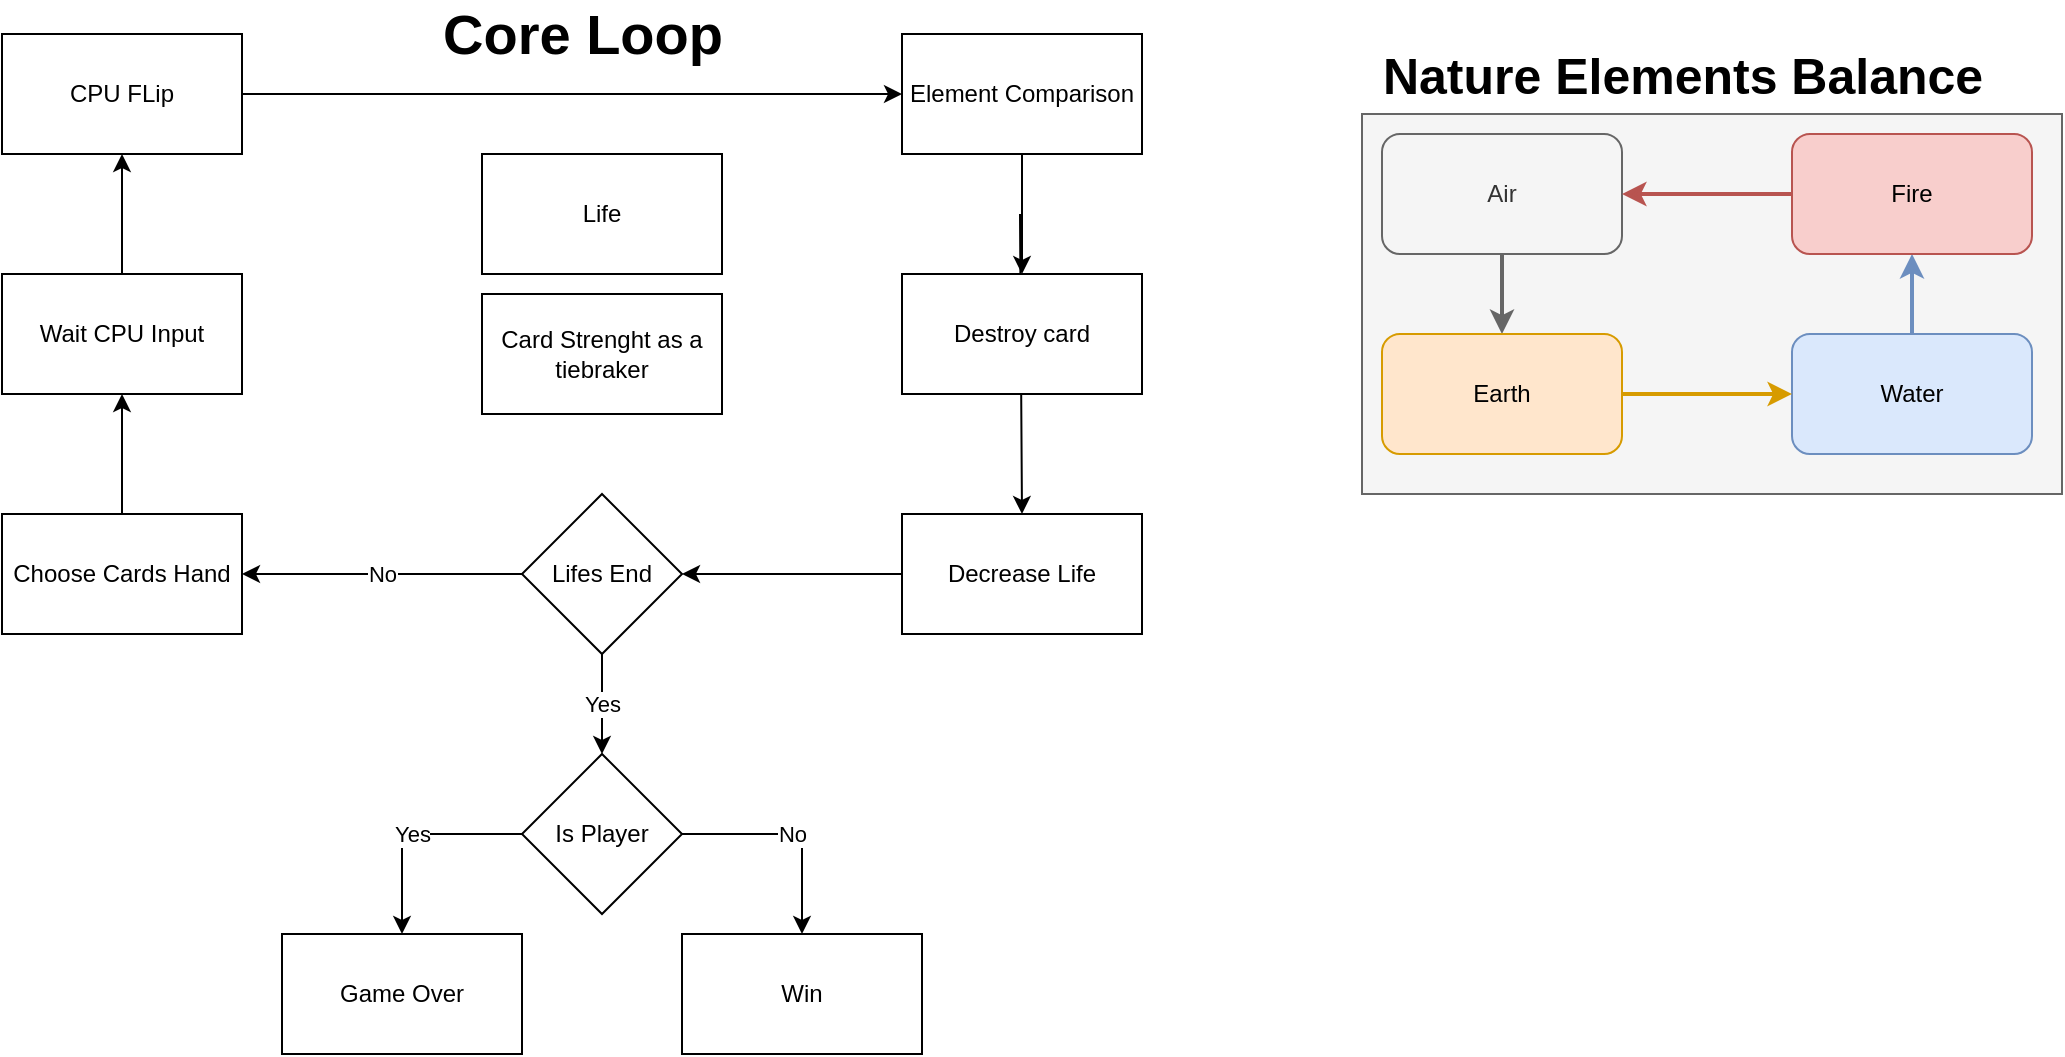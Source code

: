 <mxfile version="13.0.3" type="device"><diagram id="C5RBs43oDa-KdzZeNtuy" name="Page-1"><mxGraphModel dx="1551" dy="1151" grid="1" gridSize="10" guides="1" tooltips="1" connect="1" arrows="1" fold="1" page="1" pageScale="1" pageWidth="827" pageHeight="1169" math="0" shadow="0"><root><mxCell id="WIyWlLk6GJQsqaUBKTNV-0"/><mxCell id="WIyWlLk6GJQsqaUBKTNV-1" parent="WIyWlLk6GJQsqaUBKTNV-0"/><mxCell id="88_eGdCqcLG7a3-9SS8R-5" style="edgeStyle=orthogonalEdgeStyle;rounded=0;orthogonalLoop=1;jettySize=auto;html=1;" edge="1" parent="WIyWlLk6GJQsqaUBKTNV-1" source="88_eGdCqcLG7a3-9SS8R-0" target="88_eGdCqcLG7a3-9SS8R-1"><mxGeometry relative="1" as="geometry"/></mxCell><mxCell id="88_eGdCqcLG7a3-9SS8R-0" value="Choose Cards Hand" style="rounded=0;whiteSpace=wrap;html=1;" vertex="1" parent="WIyWlLk6GJQsqaUBKTNV-1"><mxGeometry x="140" y="300" width="120" height="60" as="geometry"/></mxCell><mxCell id="88_eGdCqcLG7a3-9SS8R-6" style="edgeStyle=orthogonalEdgeStyle;rounded=0;orthogonalLoop=1;jettySize=auto;html=1;entryX=0.5;entryY=1;entryDx=0;entryDy=0;" edge="1" parent="WIyWlLk6GJQsqaUBKTNV-1" source="88_eGdCqcLG7a3-9SS8R-1" target="88_eGdCqcLG7a3-9SS8R-2"><mxGeometry relative="1" as="geometry"/></mxCell><mxCell id="88_eGdCqcLG7a3-9SS8R-1" value="Wait CPU Input" style="rounded=0;whiteSpace=wrap;html=1;" vertex="1" parent="WIyWlLk6GJQsqaUBKTNV-1"><mxGeometry x="140" y="180" width="120" height="60" as="geometry"/></mxCell><mxCell id="88_eGdCqcLG7a3-9SS8R-7" style="edgeStyle=orthogonalEdgeStyle;rounded=0;orthogonalLoop=1;jettySize=auto;html=1;" edge="1" parent="WIyWlLk6GJQsqaUBKTNV-1" source="88_eGdCqcLG7a3-9SS8R-2" target="88_eGdCqcLG7a3-9SS8R-3"><mxGeometry relative="1" as="geometry"/></mxCell><mxCell id="88_eGdCqcLG7a3-9SS8R-2" value="CPU FLip" style="rounded=0;whiteSpace=wrap;html=1;" vertex="1" parent="WIyWlLk6GJQsqaUBKTNV-1"><mxGeometry x="140" y="60" width="120" height="60" as="geometry"/></mxCell><mxCell id="88_eGdCqcLG7a3-9SS8R-8" style="edgeStyle=orthogonalEdgeStyle;rounded=0;orthogonalLoop=1;jettySize=auto;html=1;entryX=0.5;entryY=0;entryDx=0;entryDy=0;" edge="1" parent="WIyWlLk6GJQsqaUBKTNV-1" source="88_eGdCqcLG7a3-9SS8R-3" target="88_eGdCqcLG7a3-9SS8R-4"><mxGeometry relative="1" as="geometry"/></mxCell><mxCell id="88_eGdCqcLG7a3-9SS8R-3" value="Element Comparison" style="rounded=0;whiteSpace=wrap;html=1;" vertex="1" parent="WIyWlLk6GJQsqaUBKTNV-1"><mxGeometry x="590" y="60" width="120" height="60" as="geometry"/></mxCell><mxCell id="88_eGdCqcLG7a3-9SS8R-12" style="edgeStyle=orthogonalEdgeStyle;rounded=0;orthogonalLoop=1;jettySize=auto;html=1;" edge="1" parent="WIyWlLk6GJQsqaUBKTNV-1" target="88_eGdCqcLG7a3-9SS8R-11"><mxGeometry relative="1" as="geometry"><mxPoint x="649" y="150" as="sourcePoint"/></mxGeometry></mxCell><mxCell id="88_eGdCqcLG7a3-9SS8R-4" value="Destroy card" style="rounded=0;whiteSpace=wrap;html=1;" vertex="1" parent="WIyWlLk6GJQsqaUBKTNV-1"><mxGeometry x="590" y="180" width="120" height="60" as="geometry"/></mxCell><mxCell id="88_eGdCqcLG7a3-9SS8R-13" value="No" style="edgeStyle=orthogonalEdgeStyle;rounded=0;orthogonalLoop=1;jettySize=auto;html=1;entryX=1;entryY=0.5;entryDx=0;entryDy=0;" edge="1" parent="WIyWlLk6GJQsqaUBKTNV-1" source="88_eGdCqcLG7a3-9SS8R-32" target="88_eGdCqcLG7a3-9SS8R-0"><mxGeometry relative="1" as="geometry"/></mxCell><mxCell id="88_eGdCqcLG7a3-9SS8R-11" value="Decrease Life" style="rounded=0;whiteSpace=wrap;html=1;" vertex="1" parent="WIyWlLk6GJQsqaUBKTNV-1"><mxGeometry x="590" y="300" width="120" height="60" as="geometry"/></mxCell><mxCell id="88_eGdCqcLG7a3-9SS8R-16" value="Life" style="rounded=0;whiteSpace=wrap;html=1;" vertex="1" parent="WIyWlLk6GJQsqaUBKTNV-1"><mxGeometry x="380" y="120" width="120" height="60" as="geometry"/></mxCell><mxCell id="88_eGdCqcLG7a3-9SS8R-17" value="" style="rounded=0;whiteSpace=wrap;html=1;fillColor=#f5f5f5;strokeColor=#666666;fontColor=#333333;" vertex="1" parent="WIyWlLk6GJQsqaUBKTNV-1"><mxGeometry x="820" y="100" width="350" height="190" as="geometry"/></mxCell><mxCell id="88_eGdCqcLG7a3-9SS8R-30" style="edgeStyle=orthogonalEdgeStyle;rounded=0;orthogonalLoop=1;jettySize=auto;html=1;fillColor=#f5f5f5;strokeColor=#666666;strokeWidth=2;" edge="1" parent="WIyWlLk6GJQsqaUBKTNV-1" source="88_eGdCqcLG7a3-9SS8R-24" target="88_eGdCqcLG7a3-9SS8R-27"><mxGeometry relative="1" as="geometry"/></mxCell><mxCell id="88_eGdCqcLG7a3-9SS8R-24" value="Air" style="rounded=1;whiteSpace=wrap;html=1;fillColor=#f5f5f5;strokeColor=#666666;fontColor=#333333;" vertex="1" parent="WIyWlLk6GJQsqaUBKTNV-1"><mxGeometry x="830" y="110" width="120" height="60" as="geometry"/></mxCell><mxCell id="88_eGdCqcLG7a3-9SS8R-28" style="edgeStyle=orthogonalEdgeStyle;rounded=0;orthogonalLoop=1;jettySize=auto;html=1;fillColor=#dae8fc;strokeColor=#6c8ebf;strokeWidth=2;" edge="1" parent="WIyWlLk6GJQsqaUBKTNV-1" source="88_eGdCqcLG7a3-9SS8R-25" target="88_eGdCqcLG7a3-9SS8R-26"><mxGeometry relative="1" as="geometry"/></mxCell><mxCell id="88_eGdCqcLG7a3-9SS8R-25" value="Water" style="rounded=1;whiteSpace=wrap;html=1;fillColor=#dae8fc;strokeColor=#6c8ebf;" vertex="1" parent="WIyWlLk6GJQsqaUBKTNV-1"><mxGeometry x="1035" y="210" width="120" height="60" as="geometry"/></mxCell><mxCell id="88_eGdCqcLG7a3-9SS8R-29" style="edgeStyle=orthogonalEdgeStyle;rounded=0;orthogonalLoop=1;jettySize=auto;html=1;entryX=1;entryY=0.5;entryDx=0;entryDy=0;fillColor=#f8cecc;strokeColor=#b85450;strokeWidth=2;" edge="1" parent="WIyWlLk6GJQsqaUBKTNV-1" source="88_eGdCqcLG7a3-9SS8R-26" target="88_eGdCqcLG7a3-9SS8R-24"><mxGeometry relative="1" as="geometry"/></mxCell><mxCell id="88_eGdCqcLG7a3-9SS8R-26" value="Fire" style="rounded=1;whiteSpace=wrap;html=1;fillColor=#f8cecc;strokeColor=#b85450;" vertex="1" parent="WIyWlLk6GJQsqaUBKTNV-1"><mxGeometry x="1035" y="110" width="120" height="60" as="geometry"/></mxCell><mxCell id="88_eGdCqcLG7a3-9SS8R-31" style="edgeStyle=orthogonalEdgeStyle;rounded=0;orthogonalLoop=1;jettySize=auto;html=1;fillColor=#ffe6cc;strokeColor=#d79b00;strokeWidth=2;entryX=0;entryY=0.5;entryDx=0;entryDy=0;" edge="1" parent="WIyWlLk6GJQsqaUBKTNV-1" source="88_eGdCqcLG7a3-9SS8R-27" target="88_eGdCqcLG7a3-9SS8R-25"><mxGeometry relative="1" as="geometry"><mxPoint x="1150" y="150" as="targetPoint"/><Array as="points"><mxPoint x="1000" y="240"/><mxPoint x="1000" y="240"/></Array></mxGeometry></mxCell><mxCell id="88_eGdCqcLG7a3-9SS8R-27" value="Earth" style="rounded=1;whiteSpace=wrap;html=1;fillColor=#ffe6cc;strokeColor=#d79b00;" vertex="1" parent="WIyWlLk6GJQsqaUBKTNV-1"><mxGeometry x="830" y="210" width="120" height="60" as="geometry"/></mxCell><mxCell id="88_eGdCqcLG7a3-9SS8R-34" value="Yes" style="edgeStyle=orthogonalEdgeStyle;rounded=0;orthogonalLoop=1;jettySize=auto;html=1;exitX=0.5;exitY=1;exitDx=0;exitDy=0;strokeWidth=1;entryX=0.5;entryY=0;entryDx=0;entryDy=0;" edge="1" parent="WIyWlLk6GJQsqaUBKTNV-1" source="88_eGdCqcLG7a3-9SS8R-32" target="88_eGdCqcLG7a3-9SS8R-36"><mxGeometry relative="1" as="geometry"><mxPoint x="340" y="440" as="targetPoint"/></mxGeometry></mxCell><mxCell id="88_eGdCqcLG7a3-9SS8R-32" value="Lifes End" style="rhombus;whiteSpace=wrap;html=1;" vertex="1" parent="WIyWlLk6GJQsqaUBKTNV-1"><mxGeometry x="400" y="290" width="80" height="80" as="geometry"/></mxCell><mxCell id="88_eGdCqcLG7a3-9SS8R-33" style="edgeStyle=orthogonalEdgeStyle;rounded=0;orthogonalLoop=1;jettySize=auto;html=1;entryX=1;entryY=0.5;entryDx=0;entryDy=0;" edge="1" parent="WIyWlLk6GJQsqaUBKTNV-1" source="88_eGdCqcLG7a3-9SS8R-11" target="88_eGdCqcLG7a3-9SS8R-32"><mxGeometry relative="1" as="geometry"><mxPoint x="590" y="330" as="sourcePoint"/><mxPoint x="260" y="330" as="targetPoint"/></mxGeometry></mxCell><mxCell id="88_eGdCqcLG7a3-9SS8R-35" value="Game Over" style="rounded=0;whiteSpace=wrap;html=1;" vertex="1" parent="WIyWlLk6GJQsqaUBKTNV-1"><mxGeometry x="280" y="510" width="120" height="60" as="geometry"/></mxCell><mxCell id="88_eGdCqcLG7a3-9SS8R-37" value="Win" style="rounded=0;whiteSpace=wrap;html=1;" vertex="1" parent="WIyWlLk6GJQsqaUBKTNV-1"><mxGeometry x="480" y="510" width="120" height="60" as="geometry"/></mxCell><mxCell id="88_eGdCqcLG7a3-9SS8R-40" value="No" style="edgeStyle=orthogonalEdgeStyle;rounded=0;orthogonalLoop=1;jettySize=auto;html=1;exitX=1;exitY=0.5;exitDx=0;exitDy=0;entryX=0.5;entryY=0;entryDx=0;entryDy=0;strokeWidth=1;" edge="1" parent="WIyWlLk6GJQsqaUBKTNV-1" source="88_eGdCqcLG7a3-9SS8R-36" target="88_eGdCqcLG7a3-9SS8R-37"><mxGeometry relative="1" as="geometry"/></mxCell><mxCell id="88_eGdCqcLG7a3-9SS8R-41" value="Yes" style="edgeStyle=orthogonalEdgeStyle;rounded=0;orthogonalLoop=1;jettySize=auto;html=1;exitX=0;exitY=0.5;exitDx=0;exitDy=0;strokeWidth=1;" edge="1" parent="WIyWlLk6GJQsqaUBKTNV-1" source="88_eGdCqcLG7a3-9SS8R-36" target="88_eGdCqcLG7a3-9SS8R-35"><mxGeometry relative="1" as="geometry"/></mxCell><mxCell id="88_eGdCqcLG7a3-9SS8R-36" value="Is Player" style="rhombus;whiteSpace=wrap;html=1;" vertex="1" parent="WIyWlLk6GJQsqaUBKTNV-1"><mxGeometry x="400" y="420" width="80" height="80" as="geometry"/></mxCell><mxCell id="88_eGdCqcLG7a3-9SS8R-42" value="&lt;b&gt;&lt;font style=&quot;font-size: 28px&quot;&gt;Core Loop&lt;/font&gt;&lt;/b&gt;" style="text;html=1;align=center;verticalAlign=middle;resizable=0;points=[];autosize=1;" vertex="1" parent="WIyWlLk6GJQsqaUBKTNV-1"><mxGeometry x="350" y="50" width="160" height="20" as="geometry"/></mxCell><mxCell id="88_eGdCqcLG7a3-9SS8R-43" value="Nature Elements Balance" style="text;html=1;align=center;verticalAlign=middle;resizable=0;points=[];autosize=1;fontSize=25;fontStyle=1" vertex="1" parent="WIyWlLk6GJQsqaUBKTNV-1"><mxGeometry x="820" y="60" width="320" height="40" as="geometry"/></mxCell><mxCell id="88_eGdCqcLG7a3-9SS8R-44" value="Card Strenght as a tiebraker" style="rounded=0;whiteSpace=wrap;html=1;" vertex="1" parent="WIyWlLk6GJQsqaUBKTNV-1"><mxGeometry x="380" y="190" width="120" height="60" as="geometry"/></mxCell></root></mxGraphModel></diagram></mxfile>